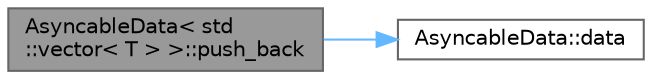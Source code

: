 digraph "AsyncableData&lt; std::vector&lt; T &gt; &gt;::push_back"
{
 // LATEX_PDF_SIZE
  bgcolor="transparent";
  edge [fontname=Helvetica,fontsize=10,labelfontname=Helvetica,labelfontsize=10];
  node [fontname=Helvetica,fontsize=10,shape=box,height=0.2,width=0.4];
  rankdir="LR";
  Node1 [id="Node000001",label="AsyncableData\< std\l::vector\< T \> \>::push_back",height=0.2,width=0.4,color="gray40", fillcolor="grey60", style="filled", fontcolor="black",tooltip="push_backを行う．   この時，write lockをかける．   データの更新回数をインクリメントする．"];
  Node1 -> Node2 [id="edge1_Node000001_Node000002",color="steelblue1",style="solid",tooltip=" "];
  Node2 [id="Node000002",label="AsyncableData::data",height=0.2,width=0.4,color="grey40", fillcolor="white", style="filled",URL="$class_asyncable_data.html#ab63485c068326178c810533c8ba179f7",tooltip=" "];
}
